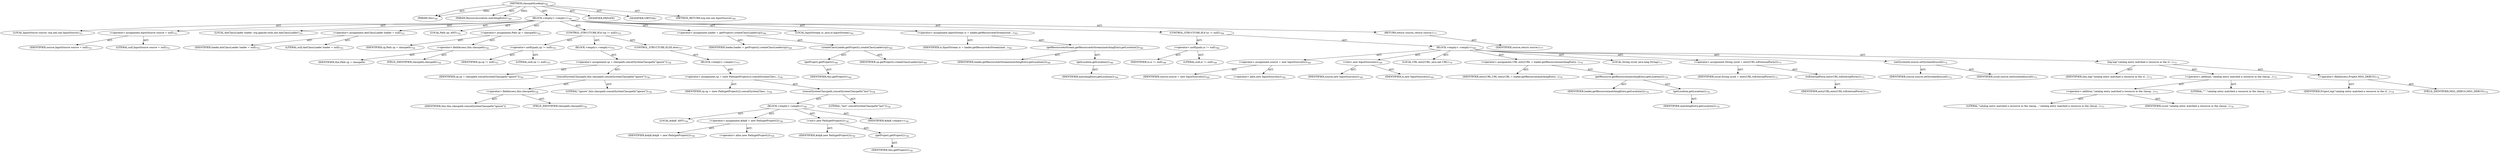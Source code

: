 digraph "classpathLookup" {  
"111669149718" [label = <(METHOD,classpathLookup)<SUB>749</SUB>> ]
"115964117012" [label = <(PARAM,this)<SUB>749</SUB>> ]
"115964117041" [label = <(PARAM,ResourceLocation matchingEntry)<SUB>749</SUB>> ]
"25769803858" [label = <(BLOCK,&lt;empty&gt;,&lt;empty&gt;)<SUB>749</SUB>> ]
"94489280553" [label = <(LOCAL,InputSource source: org.xml.sax.InputSource)<SUB>751</SUB>> ]
"30064771420" [label = <(&lt;operator&gt;.assignment,InputSource source = null)<SUB>751</SUB>> ]
"68719477076" [label = <(IDENTIFIER,source,InputSource source = null)<SUB>751</SUB>> ]
"90194313278" [label = <(LITERAL,null,InputSource source = null)<SUB>751</SUB>> ]
"94489280554" [label = <(LOCAL,AntClassLoader loader: org.apache.tools.ant.AntClassLoader)<SUB>753</SUB>> ]
"30064771421" [label = <(&lt;operator&gt;.assignment,AntClassLoader loader = null)<SUB>753</SUB>> ]
"68719477077" [label = <(IDENTIFIER,loader,AntClassLoader loader = null)<SUB>753</SUB>> ]
"90194313279" [label = <(LITERAL,null,AntClassLoader loader = null)<SUB>753</SUB>> ]
"94489280555" [label = <(LOCAL,Path cp: ANY)<SUB>754</SUB>> ]
"30064771422" [label = <(&lt;operator&gt;.assignment,Path cp = classpath)<SUB>754</SUB>> ]
"68719477078" [label = <(IDENTIFIER,cp,Path cp = classpath)<SUB>754</SUB>> ]
"30064771423" [label = <(&lt;operator&gt;.fieldAccess,this.classpath)<SUB>754</SUB>> ]
"68719477079" [label = <(IDENTIFIER,this,Path cp = classpath)> ]
"55834574893" [label = <(FIELD_IDENTIFIER,classpath,classpath)<SUB>754</SUB>> ]
"47244640308" [label = <(CONTROL_STRUCTURE,IF,if (cp != null))<SUB>755</SUB>> ]
"30064771424" [label = <(&lt;operator&gt;.notEquals,cp != null)<SUB>755</SUB>> ]
"68719477080" [label = <(IDENTIFIER,cp,cp != null)<SUB>755</SUB>> ]
"90194313280" [label = <(LITERAL,null,cp != null)<SUB>755</SUB>> ]
"25769803859" [label = <(BLOCK,&lt;empty&gt;,&lt;empty&gt;)<SUB>755</SUB>> ]
"30064771425" [label = <(&lt;operator&gt;.assignment,cp = classpath.concatSystemClasspath(&quot;ignore&quot;))<SUB>756</SUB>> ]
"68719477081" [label = <(IDENTIFIER,cp,cp = classpath.concatSystemClasspath(&quot;ignore&quot;))<SUB>756</SUB>> ]
"30064771426" [label = <(concatSystemClasspath,this.classpath.concatSystemClasspath(&quot;ignore&quot;))<SUB>756</SUB>> ]
"30064771427" [label = <(&lt;operator&gt;.fieldAccess,this.classpath)<SUB>756</SUB>> ]
"68719477082" [label = <(IDENTIFIER,this,this.classpath.concatSystemClasspath(&quot;ignore&quot;))> ]
"55834574894" [label = <(FIELD_IDENTIFIER,classpath,classpath)<SUB>756</SUB>> ]
"90194313281" [label = <(LITERAL,&quot;ignore&quot;,this.classpath.concatSystemClasspath(&quot;ignore&quot;))<SUB>756</SUB>> ]
"47244640309" [label = <(CONTROL_STRUCTURE,ELSE,else)<SUB>757</SUB>> ]
"25769803860" [label = <(BLOCK,&lt;empty&gt;,&lt;empty&gt;)<SUB>757</SUB>> ]
"30064771428" [label = <(&lt;operator&gt;.assignment,cp = (new Path(getProject())).concatSystemClass...)<SUB>758</SUB>> ]
"68719477083" [label = <(IDENTIFIER,cp,cp = (new Path(getProject())).concatSystemClass...)<SUB>758</SUB>> ]
"30064771429" [label = <(concatSystemClasspath,concatSystemClasspath(&quot;last&quot;))<SUB>758</SUB>> ]
"25769803861" [label = <(BLOCK,&lt;empty&gt;,&lt;empty&gt;)<SUB>758</SUB>> ]
"94489280556" [label = <(LOCAL,$obj8: ANY)<SUB>758</SUB>> ]
"30064771430" [label = <(&lt;operator&gt;.assignment,$obj8 = new Path(getProject()))<SUB>758</SUB>> ]
"68719477084" [label = <(IDENTIFIER,$obj8,$obj8 = new Path(getProject()))<SUB>758</SUB>> ]
"30064771431" [label = <(&lt;operator&gt;.alloc,new Path(getProject()))<SUB>758</SUB>> ]
"30064771432" [label = <(&lt;init&gt;,new Path(getProject()))<SUB>758</SUB>> ]
"68719477085" [label = <(IDENTIFIER,$obj8,new Path(getProject()))<SUB>758</SUB>> ]
"30064771433" [label = <(getProject,getProject())<SUB>758</SUB>> ]
"68719476817" [label = <(IDENTIFIER,this,getProject())<SUB>758</SUB>> ]
"68719477086" [label = <(IDENTIFIER,$obj8,&lt;empty&gt;)<SUB>758</SUB>> ]
"90194313282" [label = <(LITERAL,&quot;last&quot;,concatSystemClasspath(&quot;last&quot;))<SUB>758</SUB>> ]
"30064771434" [label = <(&lt;operator&gt;.assignment,loader = getProject().createClassLoader(cp))<SUB>760</SUB>> ]
"68719477087" [label = <(IDENTIFIER,loader,loader = getProject().createClassLoader(cp))<SUB>760</SUB>> ]
"30064771435" [label = <(createClassLoader,getProject().createClassLoader(cp))<SUB>760</SUB>> ]
"30064771436" [label = <(getProject,getProject())<SUB>760</SUB>> ]
"68719476818" [label = <(IDENTIFIER,this,getProject())<SUB>760</SUB>> ]
"68719477088" [label = <(IDENTIFIER,cp,getProject().createClassLoader(cp))<SUB>760</SUB>> ]
"94489280557" [label = <(LOCAL,InputStream is: java.io.InputStream)<SUB>765</SUB>> ]
"30064771437" [label = <(&lt;operator&gt;.assignment,InputStream is = loader.getResourceAsStream(mat...)<SUB>765</SUB>> ]
"68719477089" [label = <(IDENTIFIER,is,InputStream is = loader.getResourceAsStream(mat...)<SUB>765</SUB>> ]
"30064771438" [label = <(getResourceAsStream,getResourceAsStream(matchingEntry.getLocation()))<SUB>766</SUB>> ]
"68719477090" [label = <(IDENTIFIER,loader,getResourceAsStream(matchingEntry.getLocation()))<SUB>766</SUB>> ]
"30064771439" [label = <(getLocation,getLocation())<SUB>766</SUB>> ]
"68719477091" [label = <(IDENTIFIER,matchingEntry,getLocation())<SUB>766</SUB>> ]
"47244640310" [label = <(CONTROL_STRUCTURE,IF,if (is != null))<SUB>768</SUB>> ]
"30064771440" [label = <(&lt;operator&gt;.notEquals,is != null)<SUB>768</SUB>> ]
"68719477092" [label = <(IDENTIFIER,is,is != null)<SUB>768</SUB>> ]
"90194313283" [label = <(LITERAL,null,is != null)<SUB>768</SUB>> ]
"25769803862" [label = <(BLOCK,&lt;empty&gt;,&lt;empty&gt;)<SUB>768</SUB>> ]
"30064771441" [label = <(&lt;operator&gt;.assignment,source = new InputSource(is))<SUB>769</SUB>> ]
"68719477093" [label = <(IDENTIFIER,source,source = new InputSource(is))<SUB>769</SUB>> ]
"30064771442" [label = <(&lt;operator&gt;.alloc,new InputSource(is))<SUB>769</SUB>> ]
"30064771443" [label = <(&lt;init&gt;,new InputSource(is))<SUB>769</SUB>> ]
"68719477094" [label = <(IDENTIFIER,source,new InputSource(is))<SUB>769</SUB>> ]
"68719477095" [label = <(IDENTIFIER,is,new InputSource(is))<SUB>769</SUB>> ]
"94489280558" [label = <(LOCAL,URL entryURL: java.net.URL)<SUB>770</SUB>> ]
"30064771444" [label = <(&lt;operator&gt;.assignment,URL entryURL = loader.getResource(matchingEntry...)<SUB>770</SUB>> ]
"68719477096" [label = <(IDENTIFIER,entryURL,URL entryURL = loader.getResource(matchingEntry...)<SUB>770</SUB>> ]
"30064771445" [label = <(getResource,getResource(matchingEntry.getLocation()))<SUB>770</SUB>> ]
"68719477097" [label = <(IDENTIFIER,loader,getResource(matchingEntry.getLocation()))<SUB>770</SUB>> ]
"30064771446" [label = <(getLocation,getLocation())<SUB>770</SUB>> ]
"68719477098" [label = <(IDENTIFIER,matchingEntry,getLocation())<SUB>770</SUB>> ]
"94489280559" [label = <(LOCAL,String sysid: java.lang.String)<SUB>771</SUB>> ]
"30064771447" [label = <(&lt;operator&gt;.assignment,String sysid = entryURL.toExternalForm())<SUB>771</SUB>> ]
"68719477099" [label = <(IDENTIFIER,sysid,String sysid = entryURL.toExternalForm())<SUB>771</SUB>> ]
"30064771448" [label = <(toExternalForm,entryURL.toExternalForm())<SUB>771</SUB>> ]
"68719477100" [label = <(IDENTIFIER,entryURL,entryURL.toExternalForm())<SUB>771</SUB>> ]
"30064771449" [label = <(setSystemId,source.setSystemId(sysid))<SUB>772</SUB>> ]
"68719477101" [label = <(IDENTIFIER,source,source.setSystemId(sysid))<SUB>772</SUB>> ]
"68719477102" [label = <(IDENTIFIER,sysid,source.setSystemId(sysid))<SUB>772</SUB>> ]
"30064771450" [label = <(log,log(&quot;catalog entry matched a resource in the cl...)<SUB>773</SUB>> ]
"68719476819" [label = <(IDENTIFIER,this,log(&quot;catalog entry matched a resource in the cl...)<SUB>773</SUB>> ]
"30064771451" [label = <(&lt;operator&gt;.addition,&quot;catalog entry matched a resource in the classp...)<SUB>773</SUB>> ]
"30064771452" [label = <(&lt;operator&gt;.addition,&quot;catalog entry matched a resource in the classp...)<SUB>773</SUB>> ]
"90194313284" [label = <(LITERAL,&quot;catalog entry matched a resource in the classp...,&quot;catalog entry matched a resource in the classp...)<SUB>773</SUB>> ]
"68719477103" [label = <(IDENTIFIER,sysid,&quot;catalog entry matched a resource in the classp...)<SUB>774</SUB>> ]
"90194313285" [label = <(LITERAL,&quot;'&quot;,&quot;catalog entry matched a resource in the classp...)<SUB>774</SUB>> ]
"30064771453" [label = <(&lt;operator&gt;.fieldAccess,Project.MSG_DEBUG)<SUB>774</SUB>> ]
"68719477104" [label = <(IDENTIFIER,Project,log(&quot;catalog entry matched a resource in the cl...)<SUB>774</SUB>> ]
"55834574895" [label = <(FIELD_IDENTIFIER,MSG_DEBUG,MSG_DEBUG)<SUB>774</SUB>> ]
"146028888080" [label = <(RETURN,return source;,return source;)<SUB>777</SUB>> ]
"68719477105" [label = <(IDENTIFIER,source,return source;)<SUB>777</SUB>> ]
"133143986230" [label = <(MODIFIER,PRIVATE)> ]
"133143986231" [label = <(MODIFIER,VIRTUAL)> ]
"128849018902" [label = <(METHOD_RETURN,org.xml.sax.InputSource)<SUB>749</SUB>> ]
  "111669149718" -> "115964117012"  [ label = "AST: "] 
  "111669149718" -> "115964117041"  [ label = "AST: "] 
  "111669149718" -> "25769803858"  [ label = "AST: "] 
  "111669149718" -> "133143986230"  [ label = "AST: "] 
  "111669149718" -> "133143986231"  [ label = "AST: "] 
  "111669149718" -> "128849018902"  [ label = "AST: "] 
  "25769803858" -> "94489280553"  [ label = "AST: "] 
  "25769803858" -> "30064771420"  [ label = "AST: "] 
  "25769803858" -> "94489280554"  [ label = "AST: "] 
  "25769803858" -> "30064771421"  [ label = "AST: "] 
  "25769803858" -> "94489280555"  [ label = "AST: "] 
  "25769803858" -> "30064771422"  [ label = "AST: "] 
  "25769803858" -> "47244640308"  [ label = "AST: "] 
  "25769803858" -> "30064771434"  [ label = "AST: "] 
  "25769803858" -> "94489280557"  [ label = "AST: "] 
  "25769803858" -> "30064771437"  [ label = "AST: "] 
  "25769803858" -> "47244640310"  [ label = "AST: "] 
  "25769803858" -> "146028888080"  [ label = "AST: "] 
  "30064771420" -> "68719477076"  [ label = "AST: "] 
  "30064771420" -> "90194313278"  [ label = "AST: "] 
  "30064771421" -> "68719477077"  [ label = "AST: "] 
  "30064771421" -> "90194313279"  [ label = "AST: "] 
  "30064771422" -> "68719477078"  [ label = "AST: "] 
  "30064771422" -> "30064771423"  [ label = "AST: "] 
  "30064771423" -> "68719477079"  [ label = "AST: "] 
  "30064771423" -> "55834574893"  [ label = "AST: "] 
  "47244640308" -> "30064771424"  [ label = "AST: "] 
  "47244640308" -> "25769803859"  [ label = "AST: "] 
  "47244640308" -> "47244640309"  [ label = "AST: "] 
  "30064771424" -> "68719477080"  [ label = "AST: "] 
  "30064771424" -> "90194313280"  [ label = "AST: "] 
  "25769803859" -> "30064771425"  [ label = "AST: "] 
  "30064771425" -> "68719477081"  [ label = "AST: "] 
  "30064771425" -> "30064771426"  [ label = "AST: "] 
  "30064771426" -> "30064771427"  [ label = "AST: "] 
  "30064771426" -> "90194313281"  [ label = "AST: "] 
  "30064771427" -> "68719477082"  [ label = "AST: "] 
  "30064771427" -> "55834574894"  [ label = "AST: "] 
  "47244640309" -> "25769803860"  [ label = "AST: "] 
  "25769803860" -> "30064771428"  [ label = "AST: "] 
  "30064771428" -> "68719477083"  [ label = "AST: "] 
  "30064771428" -> "30064771429"  [ label = "AST: "] 
  "30064771429" -> "25769803861"  [ label = "AST: "] 
  "30064771429" -> "90194313282"  [ label = "AST: "] 
  "25769803861" -> "94489280556"  [ label = "AST: "] 
  "25769803861" -> "30064771430"  [ label = "AST: "] 
  "25769803861" -> "30064771432"  [ label = "AST: "] 
  "25769803861" -> "68719477086"  [ label = "AST: "] 
  "30064771430" -> "68719477084"  [ label = "AST: "] 
  "30064771430" -> "30064771431"  [ label = "AST: "] 
  "30064771432" -> "68719477085"  [ label = "AST: "] 
  "30064771432" -> "30064771433"  [ label = "AST: "] 
  "30064771433" -> "68719476817"  [ label = "AST: "] 
  "30064771434" -> "68719477087"  [ label = "AST: "] 
  "30064771434" -> "30064771435"  [ label = "AST: "] 
  "30064771435" -> "30064771436"  [ label = "AST: "] 
  "30064771435" -> "68719477088"  [ label = "AST: "] 
  "30064771436" -> "68719476818"  [ label = "AST: "] 
  "30064771437" -> "68719477089"  [ label = "AST: "] 
  "30064771437" -> "30064771438"  [ label = "AST: "] 
  "30064771438" -> "68719477090"  [ label = "AST: "] 
  "30064771438" -> "30064771439"  [ label = "AST: "] 
  "30064771439" -> "68719477091"  [ label = "AST: "] 
  "47244640310" -> "30064771440"  [ label = "AST: "] 
  "47244640310" -> "25769803862"  [ label = "AST: "] 
  "30064771440" -> "68719477092"  [ label = "AST: "] 
  "30064771440" -> "90194313283"  [ label = "AST: "] 
  "25769803862" -> "30064771441"  [ label = "AST: "] 
  "25769803862" -> "30064771443"  [ label = "AST: "] 
  "25769803862" -> "94489280558"  [ label = "AST: "] 
  "25769803862" -> "30064771444"  [ label = "AST: "] 
  "25769803862" -> "94489280559"  [ label = "AST: "] 
  "25769803862" -> "30064771447"  [ label = "AST: "] 
  "25769803862" -> "30064771449"  [ label = "AST: "] 
  "25769803862" -> "30064771450"  [ label = "AST: "] 
  "30064771441" -> "68719477093"  [ label = "AST: "] 
  "30064771441" -> "30064771442"  [ label = "AST: "] 
  "30064771443" -> "68719477094"  [ label = "AST: "] 
  "30064771443" -> "68719477095"  [ label = "AST: "] 
  "30064771444" -> "68719477096"  [ label = "AST: "] 
  "30064771444" -> "30064771445"  [ label = "AST: "] 
  "30064771445" -> "68719477097"  [ label = "AST: "] 
  "30064771445" -> "30064771446"  [ label = "AST: "] 
  "30064771446" -> "68719477098"  [ label = "AST: "] 
  "30064771447" -> "68719477099"  [ label = "AST: "] 
  "30064771447" -> "30064771448"  [ label = "AST: "] 
  "30064771448" -> "68719477100"  [ label = "AST: "] 
  "30064771449" -> "68719477101"  [ label = "AST: "] 
  "30064771449" -> "68719477102"  [ label = "AST: "] 
  "30064771450" -> "68719476819"  [ label = "AST: "] 
  "30064771450" -> "30064771451"  [ label = "AST: "] 
  "30064771450" -> "30064771453"  [ label = "AST: "] 
  "30064771451" -> "30064771452"  [ label = "AST: "] 
  "30064771451" -> "90194313285"  [ label = "AST: "] 
  "30064771452" -> "90194313284"  [ label = "AST: "] 
  "30064771452" -> "68719477103"  [ label = "AST: "] 
  "30064771453" -> "68719477104"  [ label = "AST: "] 
  "30064771453" -> "55834574895"  [ label = "AST: "] 
  "146028888080" -> "68719477105"  [ label = "AST: "] 
  "111669149718" -> "115964117012"  [ label = "DDG: "] 
  "111669149718" -> "115964117041"  [ label = "DDG: "] 
}
